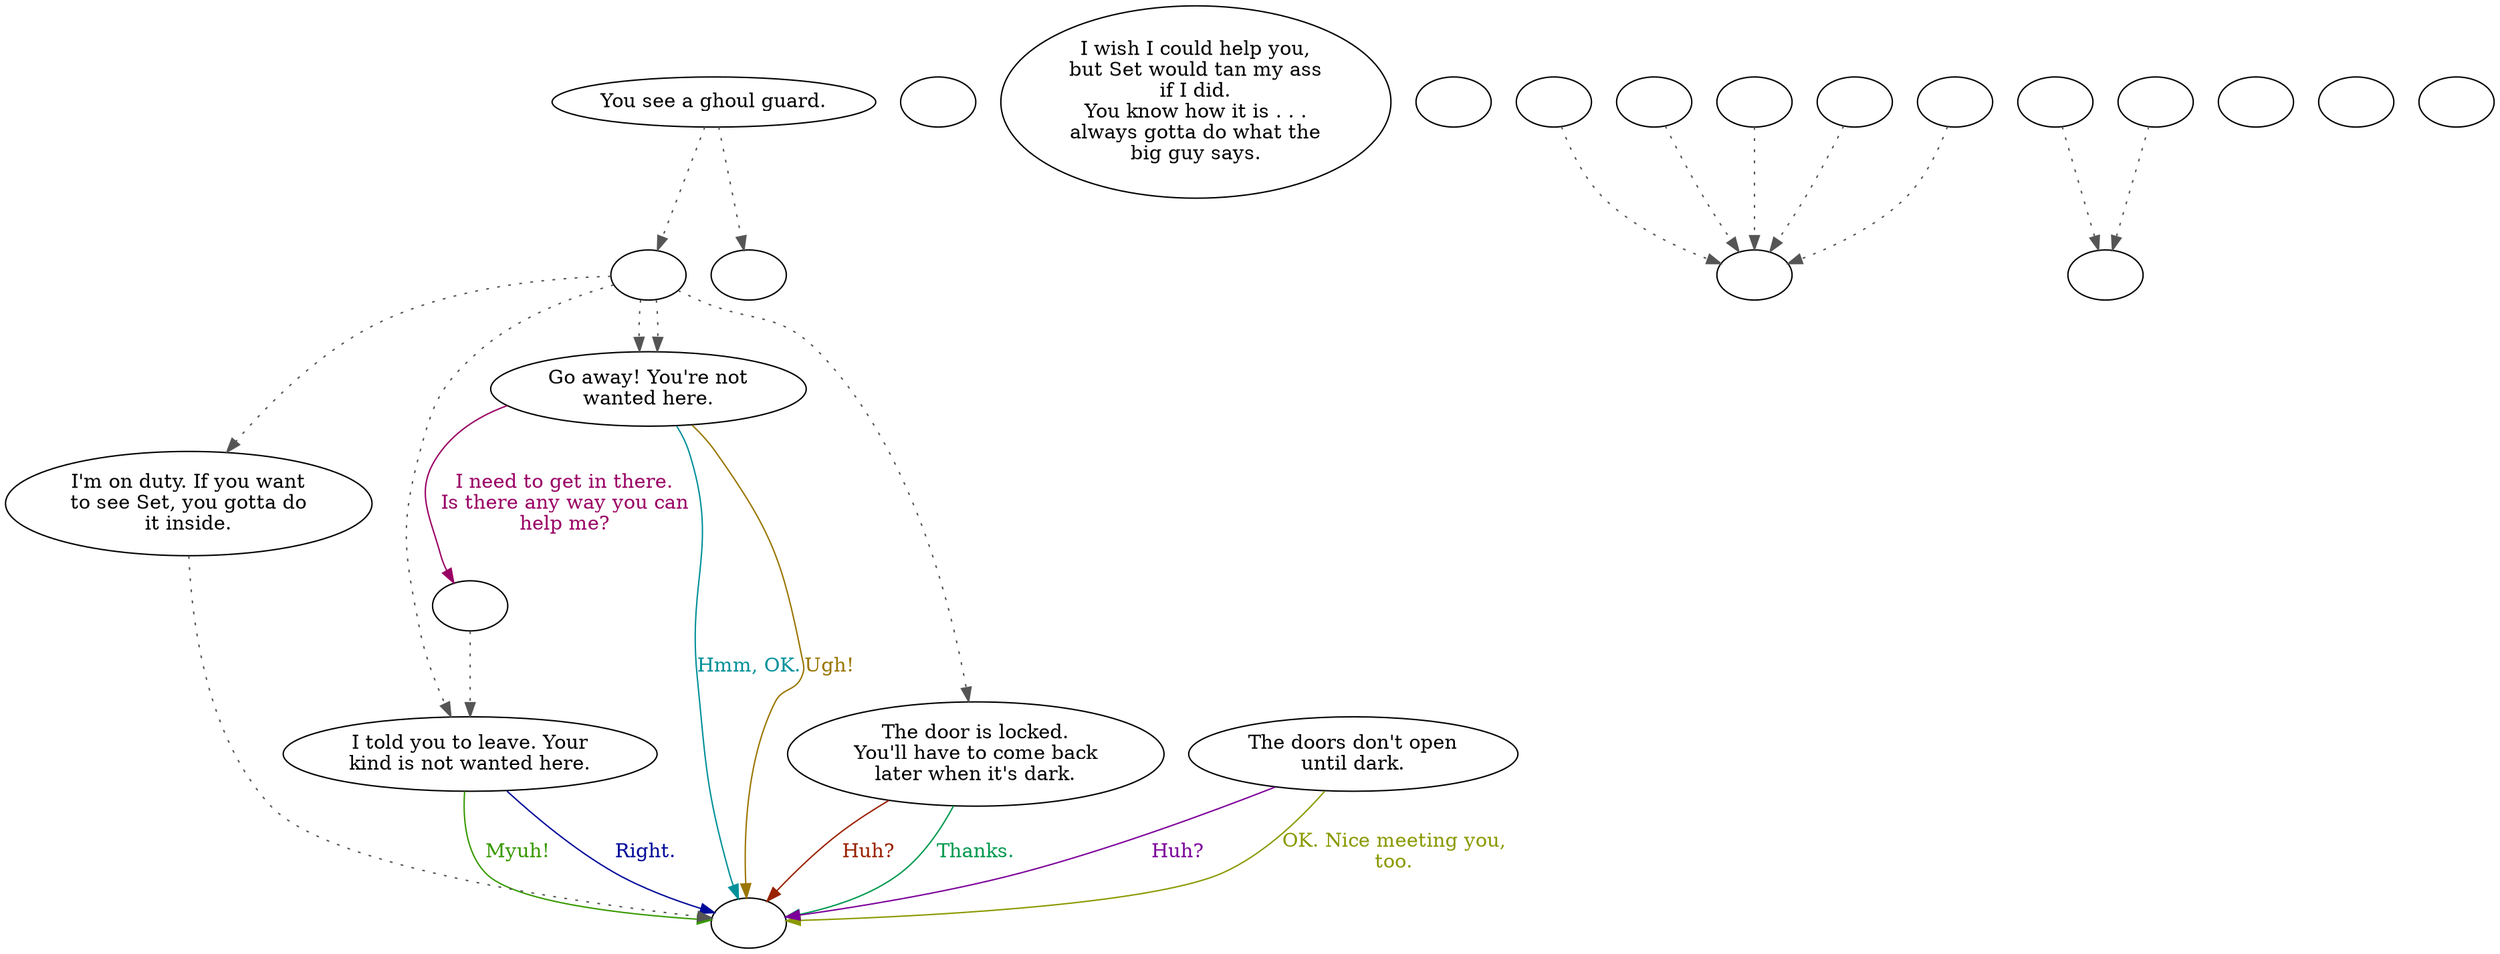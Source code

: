 digraph GHDORGRD {
  "start" [style=filled       fillcolor="#FFFFFF"       color="#000000"]
  "start" -> "do_dialogue" [style=dotted color="#555555"]
  "start" -> "Critter_Action" [style=dotted color="#555555"]
  "start" [label="You see a ghoul guard."]
  "do_dialogue" [style=filled       fillcolor="#FFFFFF"       color="#000000"]
  "do_dialogue" -> "ghoul02" [style=dotted color="#555555"]
  "do_dialogue" -> "ghoul00b" [style=dotted color="#555555"]
  "do_dialogue" -> "ghoul03" [style=dotted color="#555555"]
  "do_dialogue" -> "ghoul01" [style=dotted color="#555555"]
  "do_dialogue" -> "ghoul03" [style=dotted color="#555555"]
  "do_dialogue" [label=""]
  "ghoulend" [style=filled       fillcolor="#FFFFFF"       color="#000000"]
  "ghoulend" [label=""]
  "ghoulcbt" [style=filled       fillcolor="#FFFFFF"       color="#000000"]
  "ghoulcbt" [label=""]
  "ghoul00a" [style=filled       fillcolor="#FFFFFF"       color="#000000"]
  "ghoul00a" [label="The doors don't open\nuntil dark."]
  "ghoul00a" -> "ghoulend" [label="OK. Nice meeting you,\ntoo." color="#8A9900" fontcolor="#8A9900"]
  "ghoul00a" -> "ghoulend" [label="Huh?" color="#7C0099" fontcolor="#7C0099"]
  "ghoul00b" [style=filled       fillcolor="#FFFFFF"       color="#000000"]
  "ghoul00b" -> "ghoulend" [style=dotted color="#555555"]
  "ghoul00b" [label="I'm on duty. If you want\nto see Set, you gotta do\nit inside."]
  "ghoul01" [style=filled       fillcolor="#FFFFFF"       color="#000000"]
  "ghoul01" [label="The door is locked.\nYou'll have to come back\nlater when it's dark."]
  "ghoul01" -> "ghoulend" [label="Thanks." color="#00994F" fontcolor="#00994F"]
  "ghoul01" -> "ghoulend" [label="Huh?" color="#992200" fontcolor="#992200"]
  "ghoul02" [style=filled       fillcolor="#FFFFFF"       color="#000000"]
  "ghoul02" [label="I told you to leave. Your\nkind is not wanted here."]
  "ghoul02" -> "ghoulend" [label="Right." color="#000A99" fontcolor="#000A99"]
  "ghoul02" -> "ghoulend" [label="Myuh!" color="#379900" fontcolor="#379900"]
  "ghoul03" [style=filled       fillcolor="#FFFFFF"       color="#000000"]
  "ghoul03" [label="Go away! You're not\nwanted here."]
  "ghoul03" -> "ghoul03a" [label="I need to get in there.\nIs there any way you can\nhelp me?" color="#990064" fontcolor="#990064"]
  "ghoul03" -> "ghoulend" [label="Hmm, OK." color="#009099" fontcolor="#009099"]
  "ghoul03" -> "ghoulend" [label="Ugh!" color="#997500" fontcolor="#997500"]
  "ghoul03a" [style=filled       fillcolor="#FFFFFF"       color="#000000"]
  "ghoul03a" -> "ghoul02" [style=dotted color="#555555"]
  "ghoul03a" [label=""]
  "ghoul05" [style=filled       fillcolor="#FFFFFF"       color="#000000"]
  "ghoul05" [label="I wish I could help you,\nbut Set would tan my ass\nif I did.\nYou know how it is . . .\nalways gotta do what the\nbig guy says."]
  "Critter_Action" [style=filled       fillcolor="#FFFFFF"       color="#000000"]
  "Critter_Action" [label=""]
  "timetomove" [style=filled       fillcolor="#FFFFFF"       color="#000000"]
  "timetomove" [label=""]
  "get_reaction" [style=filled       fillcolor="#FFFFFF"       color="#000000"]
  "get_reaction" -> "ReactToLevel" [style=dotted color="#555555"]
  "get_reaction" [label=""]
  "ReactToLevel" [style=filled       fillcolor="#FFFFFF"       color="#000000"]
  "ReactToLevel" [label=""]
  "LevelToReact" [style=filled       fillcolor="#FFFFFF"       color="#000000"]
  "LevelToReact" [label=""]
  "UpReact" [style=filled       fillcolor="#FFFFFF"       color="#000000"]
  "UpReact" -> "ReactToLevel" [style=dotted color="#555555"]
  "UpReact" [label=""]
  "DownReact" [style=filled       fillcolor="#FFFFFF"       color="#000000"]
  "DownReact" -> "ReactToLevel" [style=dotted color="#555555"]
  "DownReact" [label=""]
  "BottomReact" [style=filled       fillcolor="#FFFFFF"       color="#000000"]
  "BottomReact" [label=""]
  "TopReact" [style=filled       fillcolor="#FFFFFF"       color="#000000"]
  "TopReact" [label=""]
  "BigUpReact" [style=filled       fillcolor="#FFFFFF"       color="#000000"]
  "BigUpReact" -> "ReactToLevel" [style=dotted color="#555555"]
  "BigUpReact" [label=""]
  "BigDownReact" [style=filled       fillcolor="#FFFFFF"       color="#000000"]
  "BigDownReact" -> "ReactToLevel" [style=dotted color="#555555"]
  "BigDownReact" [label=""]
  "UpReactLevel" [style=filled       fillcolor="#FFFFFF"       color="#000000"]
  "UpReactLevel" -> "LevelToReact" [style=dotted color="#555555"]
  "UpReactLevel" [label=""]
  "DownReactLevel" [style=filled       fillcolor="#FFFFFF"       color="#000000"]
  "DownReactLevel" -> "LevelToReact" [style=dotted color="#555555"]
  "DownReactLevel" [label=""]
  "Goodbyes" [style=filled       fillcolor="#FFFFFF"       color="#000000"]
  "Goodbyes" [label=""]
}